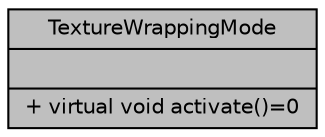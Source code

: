 digraph "TextureWrappingMode"
{
 // INTERACTIVE_SVG=YES
 // LATEX_PDF_SIZE
  bgcolor="transparent";
  edge [fontname="Helvetica",fontsize="10",labelfontname="Helvetica",labelfontsize="10"];
  node [fontname="Helvetica",fontsize="10",shape=record];
  Node1 [label="{TextureWrappingMode\n||+ virtual void activate()=0\l}",height=0.2,width=0.4,color="black", fillcolor="grey75", style="filled", fontcolor="black",tooltip=" "];
}
